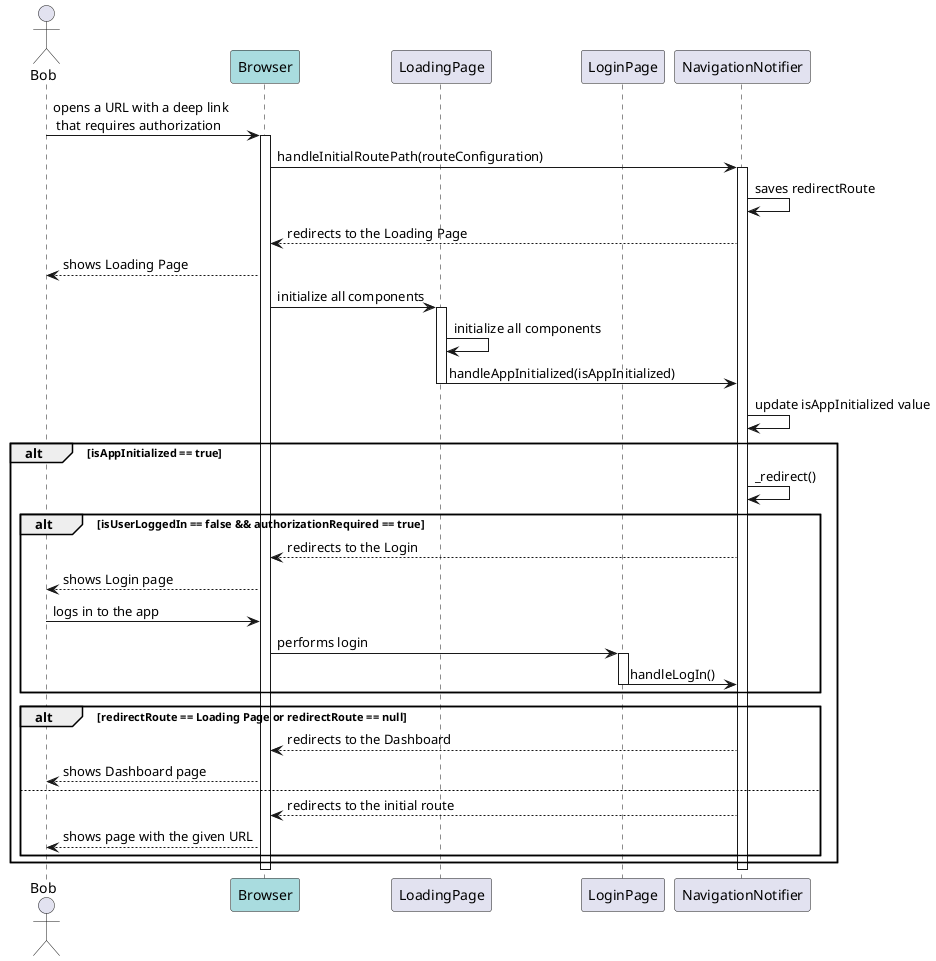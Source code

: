 @startuml not_initialized_app_navigation_sequence_diagram.puml

actor Bob

participant Browser #A9DCDF
participant LoadingPage
participant LoginPage
participant NavigationNotifier

Bob -> Browser : opens a URL with a deep link \n that requires authorization
activate Browser

Browser -> NavigationNotifier : handleInitialRoutePath(routeConfiguration)
activate NavigationNotifier

NavigationNotifier -> NavigationNotifier : saves redirectRoute

NavigationNotifier --> Browser : redirects to the Loading Page

Browser --> Bob : shows Loading Page

Browser -> LoadingPage : initialize all components

activate LoadingPage

LoadingPage -> LoadingPage : initialize all components

LoadingPage -> NavigationNotifier : handleAppInitialized(isAppInitialized)

deactivate LoadingPage

NavigationNotifier -> NavigationNotifier : update isAppInitialized value

alt isAppInitialized == true
    NavigationNotifier -> NavigationNotifier : _redirect()

    alt isUserLoggedIn == false && authorizationRequired == true
        NavigationNotifier --> Browser : redirects to the Login
        Browser --> Bob : shows Login page
        Bob -> Browser : logs in to the app
        Browser -> LoginPage : performs login
        activate LoginPage
        LoginPage -> NavigationNotifier : handleLogIn()
        deactivate LoginPage
    end

    alt redirectRoute == Loading Page or redirectRoute == null
        NavigationNotifier --> Browser : redirects to the Dashboard
        Browser --> Bob : shows Dashboard page
    else
        NavigationNotifier --> Browser : redirects to the initial route
        Browser --> Bob : shows page with the given URL
    end
end

deactivate NavigationNotifier
deactivate Browser

@enduml
